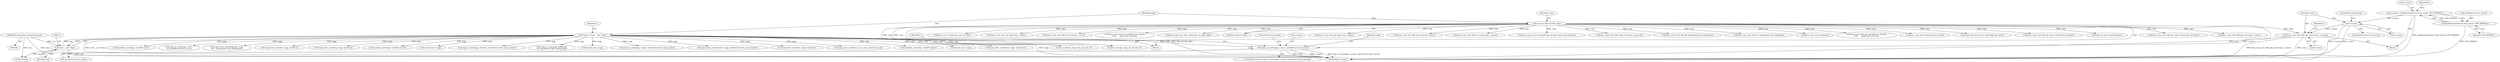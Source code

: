 digraph "0_linux_fda4e2e85589191b123d31cdc21fd33ee70f50fd_3@API" {
"1000619" [label="(Call,copy_to_user(argp, u.xsave, sizeof(struct kvm_xsave)))"];
"1000112" [label="(Call,*argp = (void __user *)arg)"];
"1000114" [label="(Call,(void __user *)arg)"];
"1000103" [label="(MethodParameterIn,unsigned long arg)"];
"1000609" [label="(Call,kvm_vcpu_ioctl_x86_get_xsave(vcpu, u.xsave))"];
"1000106" [label="(Call,*vcpu = filp->private_data)"];
"1000604" [label="(Call,!u.xsave)"];
"1000591" [label="(Call,u.xsave = kzalloc(sizeof(struct kvm_xsave), GFP_KERNEL))"];
"1000595" [label="(Call,kzalloc(sizeof(struct kvm_xsave), GFP_KERNEL))"];
"1000103" [label="(MethodParameterIn,unsigned long arg)"];
"1000494" [label="(Call,kvm_vcpu_ioctl_x86_set_mce(vcpu, &mce))"];
"1000620" [label="(Identifier,argp)"];
"1000710" [label="(Call,memdup_user(argp, sizeof(*u.xcrs)))"];
"1000595" [label="(Call,kzalloc(sizeof(struct kvm_xsave), GFP_KERNEL))"];
"1000618" [label="(ControlStructure,if (copy_to_user(argp, u.xsave, sizeof(struct kvm_xsave))))"];
"1000375" [label="(Call,msr_io(vcpu, argp, do_set_msr, 0))"];
"1000112" [label="(Call,*argp = (void __user *)arg)"];
"1000609" [label="(Call,kvm_vcpu_ioctl_x86_get_xsave(vcpu, u.xsave))"];
"1000692" [label="(Call,copy_to_user(argp, u.xcrs,\n\t\t\t\t sizeof(struct kvm_xcrs)))"];
"1000575" [label="(Call,copy_from_user(&dbgregs, argp,\n\t\t\t\t   sizeof(struct kvm_debugregs)))"];
"1000590" [label="(Block,)"];
"1000656" [label="(Call,kvm_vcpu_ioctl_x86_set_xsave(vcpu, u.xsave))"];
"1000592" [label="(Call,u.xsave)"];
"1000116" [label="(Identifier,arg)"];
"1000114" [label="(Call,(void __user *)arg)"];
"1000279" [label="(Call,kvm_vcpu_ioctl_set_cpuid(vcpu, &cpuid, cpuid_arg->entries))"];
"1000440" [label="(Call,copy_from_user(&va, argp, sizeof va))"];
"1000473" [label="(Call,kvm_vcpu_ioctl_x86_setup_mce(vcpu, mcg_cap))"];
"1000113" [label="(Identifier,argp)"];
"1000104" [label="(Block,)"];
"1000547" [label="(Call,kvm_vcpu_ioctl_x86_get_debugregs(vcpu, &dbgregs))"];
"1000628" [label="(Identifier,r)"];
"1000237" [label="(Call,copy_from_user(&irq, argp, sizeof irq))"];
"1000611" [label="(Call,u.xsave)"];
"1000584" [label="(Call,kvm_vcpu_ioctl_x86_set_debugregs(vcpu, &dbgregs))"];
"1000121" [label="(Identifier,u)"];
"1000255" [label="(Call,kvm_vcpu_ioctl_nmi(vcpu))"];
"1000637" [label="(Call,memdup_user(argp, sizeof(*u.xsave)))"];
"1000337" [label="(Call,kvm_vcpu_ioctl_get_cpuid2(vcpu, &cpuid,\n\t\t\t\t\t      cpuid_arg->entries))"];
"1000319" [label="(Call,*cpuid_arg = argp)"];
"1000511" [label="(Call,copy_to_user(argp, &events, sizeof(struct kvm_vcpu_events)))"];
"1000246" [label="(Call,kvm_vcpu_ioctl_interrupt(vcpu, &irq))"];
"1000398" [label="(Call,vcpu_ioctl_tpr_access_reporting(vcpu, &tac))"];
"1000604" [label="(Call,!u.xsave)"];
"1000502" [label="(Call,kvm_vcpu_ioctl_x86_get_vcpu_events(vcpu, &events))"];
"1000780" [label="(Call,kvm_set_guest_paused(vcpu))"];
"1000596" [label="(Call,sizeof(struct kvm_xsave))"];
"1000539" [label="(Call,kvm_vcpu_ioctl_x86_set_vcpu_events(vcpu, &events))"];
"1000682" [label="(Call,kvm_vcpu_ioctl_x86_get_xcrs(vcpu, u.xcrs))"];
"1000556" [label="(Call,copy_to_user(argp, &dbgregs,\n\t\t\t\t sizeof(struct kvm_debugregs)))"];
"1000261" [label="(Call,*cpuid_arg = argp)"];
"1000759" [label="(Call,kvm_set_tsc_khz(vcpu, user_tsc_khz))"];
"1000615" [label="(Identifier,r)"];
"1000610" [label="(Identifier,vcpu)"];
"1000366" [label="(Call,msr_io(vcpu, argp, kvm_get_msr, 1))"];
"1000174" [label="(Call,copy_to_user(argp, u.lapic, sizeof(struct kvm_lapic_state)))"];
"1000795" [label="(MethodReturn,long)"];
"1000530" [label="(Call,copy_from_user(&events, argp, sizeof(struct kvm_vcpu_events)))"];
"1000223" [label="(Call,kvm_vcpu_ioctl_set_lapic(vcpu, u.lapic))"];
"1000389" [label="(Call,copy_from_user(&tac, argp, sizeof tac))"];
"1000605" [label="(Call,u.xsave)"];
"1000464" [label="(Call,copy_from_user(&mcg_cap, argp, sizeof mcg_cap))"];
"1000600" [label="(Identifier,r)"];
"1000744" [label="(Call,(u32)arg)"];
"1000608" [label="(ControlStructure,break;)"];
"1000729" [label="(Call,kvm_vcpu_ioctl_x86_set_xcrs(vcpu, u.xcrs))"];
"1000626" [label="(ControlStructure,break;)"];
"1000619" [label="(Call,copy_to_user(argp, u.xsave, sizeof(struct kvm_xsave)))"];
"1000107" [label="(Identifier,vcpu)"];
"1000603" [label="(ControlStructure,if (!u.xsave))"];
"1000106" [label="(Call,*vcpu = filp->private_data)"];
"1000308" [label="(Call,kvm_vcpu_ioctl_set_cpuid2(vcpu, &cpuid,\n\t\t\t\t\t      cpuid_arg->entries))"];
"1000450" [label="(Call,kvm_lapic_set_vapic_addr(vcpu, va.vapic_addr))"];
"1000598" [label="(Identifier,GFP_KERNEL)"];
"1000591" [label="(Call,u.xsave = kzalloc(sizeof(struct kvm_xsave), GFP_KERNEL))"];
"1000108" [label="(Call,filp->private_data)"];
"1000204" [label="(Call,memdup_user(argp, sizeof(*u.lapic)))"];
"1000290" [label="(Call,*cpuid_arg = argp)"];
"1000485" [label="(Call,copy_from_user(&mce, argp, sizeof mce))"];
"1000621" [label="(Call,u.xsave)"];
"1000161" [label="(Call,kvm_vcpu_ioctl_get_lapic(vcpu, u.lapic))"];
"1000624" [label="(Call,sizeof(struct kvm_xsave))"];
"1000619" -> "1000618"  [label="AST: "];
"1000619" -> "1000624"  [label="CFG: "];
"1000620" -> "1000619"  [label="AST: "];
"1000621" -> "1000619"  [label="AST: "];
"1000624" -> "1000619"  [label="AST: "];
"1000626" -> "1000619"  [label="CFG: "];
"1000628" -> "1000619"  [label="CFG: "];
"1000619" -> "1000795"  [label="DDG: u.xsave"];
"1000619" -> "1000795"  [label="DDG: copy_to_user(argp, u.xsave, sizeof(struct kvm_xsave))"];
"1000619" -> "1000795"  [label="DDG: argp"];
"1000112" -> "1000619"  [label="DDG: argp"];
"1000609" -> "1000619"  [label="DDG: u.xsave"];
"1000112" -> "1000104"  [label="AST: "];
"1000112" -> "1000114"  [label="CFG: "];
"1000113" -> "1000112"  [label="AST: "];
"1000114" -> "1000112"  [label="AST: "];
"1000121" -> "1000112"  [label="CFG: "];
"1000112" -> "1000795"  [label="DDG: (void __user *)arg"];
"1000112" -> "1000795"  [label="DDG: argp"];
"1000114" -> "1000112"  [label="DDG: arg"];
"1000112" -> "1000174"  [label="DDG: argp"];
"1000112" -> "1000204"  [label="DDG: argp"];
"1000112" -> "1000237"  [label="DDG: argp"];
"1000112" -> "1000261"  [label="DDG: argp"];
"1000112" -> "1000290"  [label="DDG: argp"];
"1000112" -> "1000319"  [label="DDG: argp"];
"1000112" -> "1000366"  [label="DDG: argp"];
"1000112" -> "1000375"  [label="DDG: argp"];
"1000112" -> "1000389"  [label="DDG: argp"];
"1000112" -> "1000440"  [label="DDG: argp"];
"1000112" -> "1000464"  [label="DDG: argp"];
"1000112" -> "1000485"  [label="DDG: argp"];
"1000112" -> "1000511"  [label="DDG: argp"];
"1000112" -> "1000530"  [label="DDG: argp"];
"1000112" -> "1000556"  [label="DDG: argp"];
"1000112" -> "1000575"  [label="DDG: argp"];
"1000112" -> "1000637"  [label="DDG: argp"];
"1000112" -> "1000692"  [label="DDG: argp"];
"1000112" -> "1000710"  [label="DDG: argp"];
"1000114" -> "1000116"  [label="CFG: "];
"1000115" -> "1000114"  [label="AST: "];
"1000116" -> "1000114"  [label="AST: "];
"1000114" -> "1000795"  [label="DDG: arg"];
"1000103" -> "1000114"  [label="DDG: arg"];
"1000114" -> "1000744"  [label="DDG: arg"];
"1000103" -> "1000100"  [label="AST: "];
"1000103" -> "1000795"  [label="DDG: arg"];
"1000103" -> "1000744"  [label="DDG: arg"];
"1000609" -> "1000590"  [label="AST: "];
"1000609" -> "1000611"  [label="CFG: "];
"1000610" -> "1000609"  [label="AST: "];
"1000611" -> "1000609"  [label="AST: "];
"1000615" -> "1000609"  [label="CFG: "];
"1000609" -> "1000795"  [label="DDG: vcpu"];
"1000609" -> "1000795"  [label="DDG: kvm_vcpu_ioctl_x86_get_xsave(vcpu, u.xsave)"];
"1000106" -> "1000609"  [label="DDG: vcpu"];
"1000604" -> "1000609"  [label="DDG: u.xsave"];
"1000106" -> "1000104"  [label="AST: "];
"1000106" -> "1000108"  [label="CFG: "];
"1000107" -> "1000106"  [label="AST: "];
"1000108" -> "1000106"  [label="AST: "];
"1000113" -> "1000106"  [label="CFG: "];
"1000106" -> "1000795"  [label="DDG: filp->private_data"];
"1000106" -> "1000795"  [label="DDG: vcpu"];
"1000106" -> "1000161"  [label="DDG: vcpu"];
"1000106" -> "1000223"  [label="DDG: vcpu"];
"1000106" -> "1000246"  [label="DDG: vcpu"];
"1000106" -> "1000255"  [label="DDG: vcpu"];
"1000106" -> "1000279"  [label="DDG: vcpu"];
"1000106" -> "1000308"  [label="DDG: vcpu"];
"1000106" -> "1000337"  [label="DDG: vcpu"];
"1000106" -> "1000366"  [label="DDG: vcpu"];
"1000106" -> "1000375"  [label="DDG: vcpu"];
"1000106" -> "1000398"  [label="DDG: vcpu"];
"1000106" -> "1000450"  [label="DDG: vcpu"];
"1000106" -> "1000473"  [label="DDG: vcpu"];
"1000106" -> "1000494"  [label="DDG: vcpu"];
"1000106" -> "1000502"  [label="DDG: vcpu"];
"1000106" -> "1000539"  [label="DDG: vcpu"];
"1000106" -> "1000547"  [label="DDG: vcpu"];
"1000106" -> "1000584"  [label="DDG: vcpu"];
"1000106" -> "1000656"  [label="DDG: vcpu"];
"1000106" -> "1000682"  [label="DDG: vcpu"];
"1000106" -> "1000729"  [label="DDG: vcpu"];
"1000106" -> "1000759"  [label="DDG: vcpu"];
"1000106" -> "1000780"  [label="DDG: vcpu"];
"1000604" -> "1000603"  [label="AST: "];
"1000604" -> "1000605"  [label="CFG: "];
"1000605" -> "1000604"  [label="AST: "];
"1000608" -> "1000604"  [label="CFG: "];
"1000610" -> "1000604"  [label="CFG: "];
"1000604" -> "1000795"  [label="DDG: !u.xsave"];
"1000604" -> "1000795"  [label="DDG: u.xsave"];
"1000591" -> "1000604"  [label="DDG: u.xsave"];
"1000591" -> "1000590"  [label="AST: "];
"1000591" -> "1000595"  [label="CFG: "];
"1000592" -> "1000591"  [label="AST: "];
"1000595" -> "1000591"  [label="AST: "];
"1000600" -> "1000591"  [label="CFG: "];
"1000591" -> "1000795"  [label="DDG: kzalloc(sizeof(struct kvm_xsave), GFP_KERNEL)"];
"1000595" -> "1000591"  [label="DDG: GFP_KERNEL"];
"1000595" -> "1000598"  [label="CFG: "];
"1000596" -> "1000595"  [label="AST: "];
"1000598" -> "1000595"  [label="AST: "];
"1000595" -> "1000795"  [label="DDG: GFP_KERNEL"];
}
